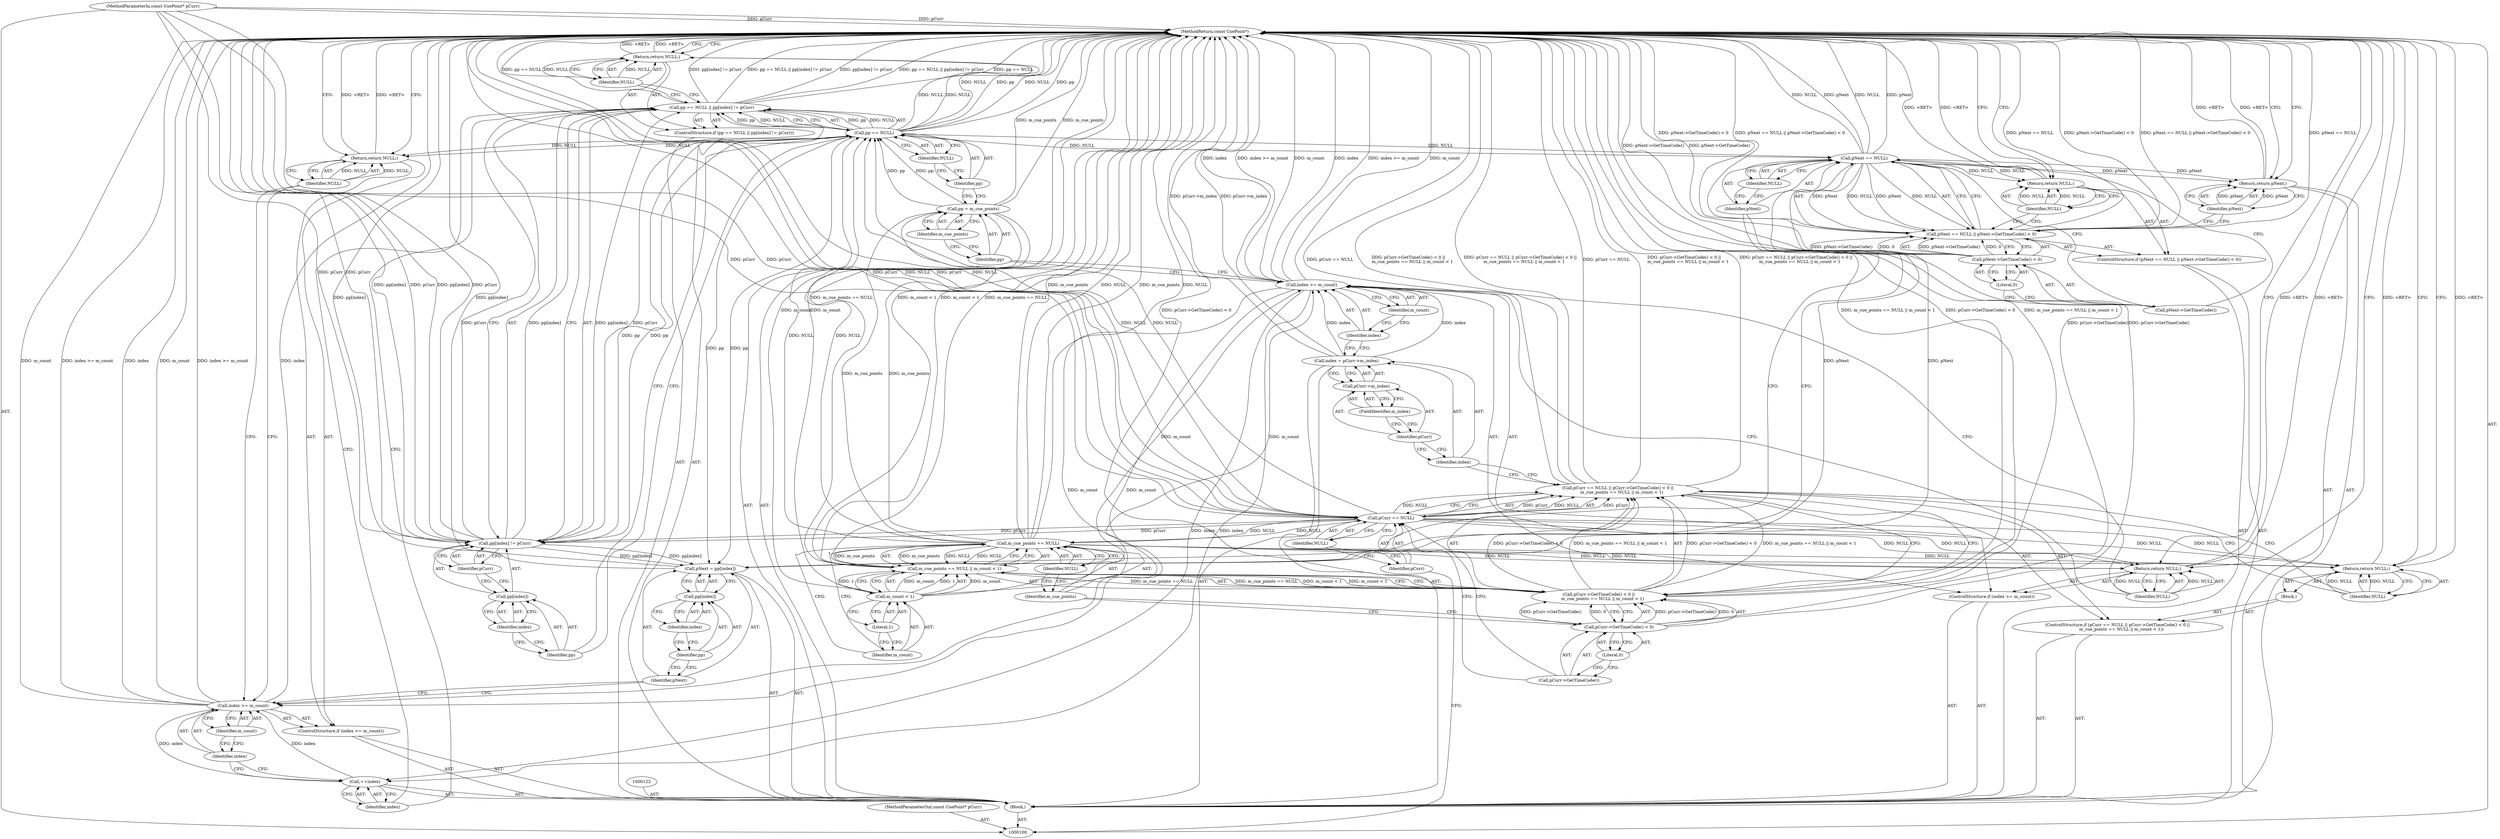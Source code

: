 digraph "0_Android_cc274e2abe8b2a6698a5c47d8aa4bb45f1f9538d_19" {
"1000174" [label="(MethodReturn,const CuePoint*)"];
"1000101" [label="(MethodParameterIn,const CuePoint* pCurr)"];
"1000232" [label="(MethodParameterOut,const CuePoint* pCurr)"];
"1000102" [label="(Block,)"];
"1000134" [label="(Call,pp = m_cue_points)"];
"1000135" [label="(Identifier,pp)"];
"1000136" [label="(Identifier,m_cue_points)"];
"1000141" [label="(Identifier,NULL)"];
"1000137" [label="(ControlStructure,if (pp == NULL || pp[index] != pCurr))"];
"1000142" [label="(Call,pp[index] != pCurr)"];
"1000143" [label="(Call,pp[index])"];
"1000144" [label="(Identifier,pp)"];
"1000145" [label="(Identifier,index)"];
"1000146" [label="(Identifier,pCurr)"];
"1000138" [label="(Call,pp == NULL || pp[index] != pCurr)"];
"1000139" [label="(Call,pp == NULL)"];
"1000140" [label="(Identifier,pp)"];
"1000148" [label="(Identifier,NULL)"];
"1000147" [label="(Return,return NULL;)"];
"1000149" [label="(Call,++index)"];
"1000150" [label="(Identifier,index)"];
"1000151" [label="(ControlStructure,if (index >= m_count))"];
"1000154" [label="(Identifier,m_count)"];
"1000152" [label="(Call,index >= m_count)"];
"1000153" [label="(Identifier,index)"];
"1000156" [label="(Identifier,NULL)"];
"1000155" [label="(Return,return NULL;)"];
"1000107" [label="(Identifier,NULL)"];
"1000103" [label="(ControlStructure,if (pCurr == NULL || pCurr->GetTimeCode() < 0 ||\n      m_cue_points == NULL || m_count < 1))"];
"1000108" [label="(Call,pCurr->GetTimeCode() < 0 ||\n      m_cue_points == NULL || m_count < 1)"];
"1000109" [label="(Call,pCurr->GetTimeCode() < 0)"];
"1000110" [label="(Call,pCurr->GetTimeCode())"];
"1000111" [label="(Literal,0)"];
"1000104" [label="(Call,pCurr == NULL || pCurr->GetTimeCode() < 0 ||\n      m_cue_points == NULL || m_count < 1)"];
"1000105" [label="(Call,pCurr == NULL)"];
"1000106" [label="(Identifier,pCurr)"];
"1000157" [label="(Call,pNext = pp[index])"];
"1000158" [label="(Identifier,pNext)"];
"1000159" [label="(Call,pp[index])"];
"1000160" [label="(Identifier,pp)"];
"1000161" [label="(Identifier,index)"];
"1000166" [label="(Identifier,NULL)"];
"1000162" [label="(ControlStructure,if (pNext == NULL || pNext->GetTimeCode() < 0))"];
"1000167" [label="(Call,pNext->GetTimeCode() < 0)"];
"1000168" [label="(Call,pNext->GetTimeCode())"];
"1000169" [label="(Literal,0)"];
"1000163" [label="(Call,pNext == NULL || pNext->GetTimeCode() < 0)"];
"1000164" [label="(Call,pNext == NULL)"];
"1000165" [label="(Identifier,pNext)"];
"1000171" [label="(Identifier,NULL)"];
"1000170" [label="(Return,return NULL;)"];
"1000173" [label="(Identifier,pNext)"];
"1000172" [label="(Return,return pNext;)"];
"1000115" [label="(Identifier,NULL)"];
"1000116" [label="(Call,m_count < 1)"];
"1000117" [label="(Identifier,m_count)"];
"1000118" [label="(Literal,1)"];
"1000119" [label="(Block,)"];
"1000112" [label="(Call,m_cue_points == NULL || m_count < 1)"];
"1000113" [label="(Call,m_cue_points == NULL)"];
"1000114" [label="(Identifier,m_cue_points)"];
"1000121" [label="(Identifier,NULL)"];
"1000120" [label="(Return,return NULL;)"];
"1000125" [label="(Call,pCurr->m_index)"];
"1000126" [label="(Identifier,pCurr)"];
"1000127" [label="(FieldIdentifier,m_index)"];
"1000123" [label="(Call,index = pCurr->m_index)"];
"1000124" [label="(Identifier,index)"];
"1000131" [label="(Identifier,m_count)"];
"1000128" [label="(ControlStructure,if (index >= m_count))"];
"1000129" [label="(Call,index >= m_count)"];
"1000130" [label="(Identifier,index)"];
"1000133" [label="(Identifier,NULL)"];
"1000132" [label="(Return,return NULL;)"];
"1000174" -> "1000100"  [label="AST: "];
"1000174" -> "1000120"  [label="CFG: "];
"1000174" -> "1000132"  [label="CFG: "];
"1000174" -> "1000147"  [label="CFG: "];
"1000174" -> "1000155"  [label="CFG: "];
"1000174" -> "1000170"  [label="CFG: "];
"1000174" -> "1000172"  [label="CFG: "];
"1000147" -> "1000174"  [label="DDG: <RET>"];
"1000120" -> "1000174"  [label="DDG: <RET>"];
"1000132" -> "1000174"  [label="DDG: <RET>"];
"1000172" -> "1000174"  [label="DDG: <RET>"];
"1000155" -> "1000174"  [label="DDG: <RET>"];
"1000170" -> "1000174"  [label="DDG: <RET>"];
"1000138" -> "1000174"  [label="DDG: pp[index] != pCurr"];
"1000138" -> "1000174"  [label="DDG: pp == NULL || pp[index] != pCurr"];
"1000138" -> "1000174"  [label="DDG: pp == NULL"];
"1000123" -> "1000174"  [label="DDG: pCurr->m_index"];
"1000104" -> "1000174"  [label="DDG: pCurr->GetTimeCode() < 0 ||\n      m_cue_points == NULL || m_count < 1"];
"1000104" -> "1000174"  [label="DDG: pCurr == NULL || pCurr->GetTimeCode() < 0 ||\n      m_cue_points == NULL || m_count < 1"];
"1000104" -> "1000174"  [label="DDG: pCurr == NULL"];
"1000105" -> "1000174"  [label="DDG: NULL"];
"1000105" -> "1000174"  [label="DDG: pCurr"];
"1000113" -> "1000174"  [label="DDG: m_cue_points"];
"1000113" -> "1000174"  [label="DDG: NULL"];
"1000152" -> "1000174"  [label="DDG: index"];
"1000152" -> "1000174"  [label="DDG: m_count"];
"1000152" -> "1000174"  [label="DDG: index >= m_count"];
"1000108" -> "1000174"  [label="DDG: m_cue_points == NULL || m_count < 1"];
"1000108" -> "1000174"  [label="DDG: pCurr->GetTimeCode() < 0"];
"1000112" -> "1000174"  [label="DDG: m_count < 1"];
"1000112" -> "1000174"  [label="DDG: m_cue_points == NULL"];
"1000157" -> "1000174"  [label="DDG: pp[index]"];
"1000116" -> "1000174"  [label="DDG: m_count"];
"1000167" -> "1000174"  [label="DDG: pNext->GetTimeCode()"];
"1000129" -> "1000174"  [label="DDG: index"];
"1000129" -> "1000174"  [label="DDG: index >= m_count"];
"1000129" -> "1000174"  [label="DDG: m_count"];
"1000163" -> "1000174"  [label="DDG: pNext == NULL"];
"1000163" -> "1000174"  [label="DDG: pNext->GetTimeCode() < 0"];
"1000163" -> "1000174"  [label="DDG: pNext == NULL || pNext->GetTimeCode() < 0"];
"1000139" -> "1000174"  [label="DDG: NULL"];
"1000139" -> "1000174"  [label="DDG: pp"];
"1000164" -> "1000174"  [label="DDG: NULL"];
"1000164" -> "1000174"  [label="DDG: pNext"];
"1000101" -> "1000174"  [label="DDG: pCurr"];
"1000109" -> "1000174"  [label="DDG: pCurr->GetTimeCode()"];
"1000142" -> "1000174"  [label="DDG: pp[index]"];
"1000142" -> "1000174"  [label="DDG: pCurr"];
"1000134" -> "1000174"  [label="DDG: m_cue_points"];
"1000101" -> "1000100"  [label="AST: "];
"1000101" -> "1000174"  [label="DDG: pCurr"];
"1000101" -> "1000105"  [label="DDG: pCurr"];
"1000101" -> "1000142"  [label="DDG: pCurr"];
"1000232" -> "1000100"  [label="AST: "];
"1000102" -> "1000100"  [label="AST: "];
"1000103" -> "1000102"  [label="AST: "];
"1000122" -> "1000102"  [label="AST: "];
"1000123" -> "1000102"  [label="AST: "];
"1000128" -> "1000102"  [label="AST: "];
"1000134" -> "1000102"  [label="AST: "];
"1000137" -> "1000102"  [label="AST: "];
"1000149" -> "1000102"  [label="AST: "];
"1000151" -> "1000102"  [label="AST: "];
"1000157" -> "1000102"  [label="AST: "];
"1000162" -> "1000102"  [label="AST: "];
"1000172" -> "1000102"  [label="AST: "];
"1000134" -> "1000102"  [label="AST: "];
"1000134" -> "1000136"  [label="CFG: "];
"1000135" -> "1000134"  [label="AST: "];
"1000136" -> "1000134"  [label="AST: "];
"1000140" -> "1000134"  [label="CFG: "];
"1000134" -> "1000174"  [label="DDG: m_cue_points"];
"1000113" -> "1000134"  [label="DDG: m_cue_points"];
"1000134" -> "1000139"  [label="DDG: pp"];
"1000135" -> "1000134"  [label="AST: "];
"1000135" -> "1000129"  [label="CFG: "];
"1000136" -> "1000135"  [label="CFG: "];
"1000136" -> "1000134"  [label="AST: "];
"1000136" -> "1000135"  [label="CFG: "];
"1000134" -> "1000136"  [label="CFG: "];
"1000141" -> "1000139"  [label="AST: "];
"1000141" -> "1000140"  [label="CFG: "];
"1000139" -> "1000141"  [label="CFG: "];
"1000137" -> "1000102"  [label="AST: "];
"1000138" -> "1000137"  [label="AST: "];
"1000147" -> "1000137"  [label="AST: "];
"1000142" -> "1000138"  [label="AST: "];
"1000142" -> "1000146"  [label="CFG: "];
"1000143" -> "1000142"  [label="AST: "];
"1000146" -> "1000142"  [label="AST: "];
"1000138" -> "1000142"  [label="CFG: "];
"1000142" -> "1000174"  [label="DDG: pp[index]"];
"1000142" -> "1000174"  [label="DDG: pCurr"];
"1000142" -> "1000138"  [label="DDG: pp[index]"];
"1000142" -> "1000138"  [label="DDG: pCurr"];
"1000139" -> "1000142"  [label="DDG: pp"];
"1000105" -> "1000142"  [label="DDG: pCurr"];
"1000101" -> "1000142"  [label="DDG: pCurr"];
"1000142" -> "1000157"  [label="DDG: pp[index]"];
"1000143" -> "1000142"  [label="AST: "];
"1000143" -> "1000145"  [label="CFG: "];
"1000144" -> "1000143"  [label="AST: "];
"1000145" -> "1000143"  [label="AST: "];
"1000146" -> "1000143"  [label="CFG: "];
"1000144" -> "1000143"  [label="AST: "];
"1000144" -> "1000139"  [label="CFG: "];
"1000145" -> "1000144"  [label="CFG: "];
"1000145" -> "1000143"  [label="AST: "];
"1000145" -> "1000144"  [label="CFG: "];
"1000143" -> "1000145"  [label="CFG: "];
"1000146" -> "1000142"  [label="AST: "];
"1000146" -> "1000143"  [label="CFG: "];
"1000142" -> "1000146"  [label="CFG: "];
"1000138" -> "1000137"  [label="AST: "];
"1000138" -> "1000139"  [label="CFG: "];
"1000138" -> "1000142"  [label="CFG: "];
"1000139" -> "1000138"  [label="AST: "];
"1000142" -> "1000138"  [label="AST: "];
"1000148" -> "1000138"  [label="CFG: "];
"1000150" -> "1000138"  [label="CFG: "];
"1000138" -> "1000174"  [label="DDG: pp[index] != pCurr"];
"1000138" -> "1000174"  [label="DDG: pp == NULL || pp[index] != pCurr"];
"1000138" -> "1000174"  [label="DDG: pp == NULL"];
"1000139" -> "1000138"  [label="DDG: pp"];
"1000139" -> "1000138"  [label="DDG: NULL"];
"1000142" -> "1000138"  [label="DDG: pp[index]"];
"1000142" -> "1000138"  [label="DDG: pCurr"];
"1000139" -> "1000138"  [label="AST: "];
"1000139" -> "1000141"  [label="CFG: "];
"1000140" -> "1000139"  [label="AST: "];
"1000141" -> "1000139"  [label="AST: "];
"1000144" -> "1000139"  [label="CFG: "];
"1000138" -> "1000139"  [label="CFG: "];
"1000139" -> "1000174"  [label="DDG: NULL"];
"1000139" -> "1000174"  [label="DDG: pp"];
"1000139" -> "1000138"  [label="DDG: pp"];
"1000139" -> "1000138"  [label="DDG: NULL"];
"1000134" -> "1000139"  [label="DDG: pp"];
"1000105" -> "1000139"  [label="DDG: NULL"];
"1000113" -> "1000139"  [label="DDG: NULL"];
"1000139" -> "1000142"  [label="DDG: pp"];
"1000139" -> "1000147"  [label="DDG: NULL"];
"1000139" -> "1000155"  [label="DDG: NULL"];
"1000139" -> "1000157"  [label="DDG: pp"];
"1000139" -> "1000164"  [label="DDG: NULL"];
"1000140" -> "1000139"  [label="AST: "];
"1000140" -> "1000134"  [label="CFG: "];
"1000141" -> "1000140"  [label="CFG: "];
"1000148" -> "1000147"  [label="AST: "];
"1000148" -> "1000138"  [label="CFG: "];
"1000147" -> "1000148"  [label="CFG: "];
"1000148" -> "1000147"  [label="DDG: NULL"];
"1000147" -> "1000137"  [label="AST: "];
"1000147" -> "1000148"  [label="CFG: "];
"1000148" -> "1000147"  [label="AST: "];
"1000174" -> "1000147"  [label="CFG: "];
"1000147" -> "1000174"  [label="DDG: <RET>"];
"1000148" -> "1000147"  [label="DDG: NULL"];
"1000139" -> "1000147"  [label="DDG: NULL"];
"1000149" -> "1000102"  [label="AST: "];
"1000149" -> "1000150"  [label="CFG: "];
"1000150" -> "1000149"  [label="AST: "];
"1000153" -> "1000149"  [label="CFG: "];
"1000129" -> "1000149"  [label="DDG: index"];
"1000149" -> "1000152"  [label="DDG: index"];
"1000150" -> "1000149"  [label="AST: "];
"1000150" -> "1000138"  [label="CFG: "];
"1000149" -> "1000150"  [label="CFG: "];
"1000151" -> "1000102"  [label="AST: "];
"1000152" -> "1000151"  [label="AST: "];
"1000155" -> "1000151"  [label="AST: "];
"1000154" -> "1000152"  [label="AST: "];
"1000154" -> "1000153"  [label="CFG: "];
"1000152" -> "1000154"  [label="CFG: "];
"1000152" -> "1000151"  [label="AST: "];
"1000152" -> "1000154"  [label="CFG: "];
"1000153" -> "1000152"  [label="AST: "];
"1000154" -> "1000152"  [label="AST: "];
"1000156" -> "1000152"  [label="CFG: "];
"1000158" -> "1000152"  [label="CFG: "];
"1000152" -> "1000174"  [label="DDG: index"];
"1000152" -> "1000174"  [label="DDG: m_count"];
"1000152" -> "1000174"  [label="DDG: index >= m_count"];
"1000149" -> "1000152"  [label="DDG: index"];
"1000129" -> "1000152"  [label="DDG: m_count"];
"1000153" -> "1000152"  [label="AST: "];
"1000153" -> "1000149"  [label="CFG: "];
"1000154" -> "1000153"  [label="CFG: "];
"1000156" -> "1000155"  [label="AST: "];
"1000156" -> "1000152"  [label="CFG: "];
"1000155" -> "1000156"  [label="CFG: "];
"1000156" -> "1000155"  [label="DDG: NULL"];
"1000155" -> "1000151"  [label="AST: "];
"1000155" -> "1000156"  [label="CFG: "];
"1000156" -> "1000155"  [label="AST: "];
"1000174" -> "1000155"  [label="CFG: "];
"1000155" -> "1000174"  [label="DDG: <RET>"];
"1000156" -> "1000155"  [label="DDG: NULL"];
"1000139" -> "1000155"  [label="DDG: NULL"];
"1000107" -> "1000105"  [label="AST: "];
"1000107" -> "1000106"  [label="CFG: "];
"1000105" -> "1000107"  [label="CFG: "];
"1000103" -> "1000102"  [label="AST: "];
"1000104" -> "1000103"  [label="AST: "];
"1000119" -> "1000103"  [label="AST: "];
"1000108" -> "1000104"  [label="AST: "];
"1000108" -> "1000109"  [label="CFG: "];
"1000108" -> "1000112"  [label="CFG: "];
"1000109" -> "1000108"  [label="AST: "];
"1000112" -> "1000108"  [label="AST: "];
"1000104" -> "1000108"  [label="CFG: "];
"1000108" -> "1000174"  [label="DDG: m_cue_points == NULL || m_count < 1"];
"1000108" -> "1000174"  [label="DDG: pCurr->GetTimeCode() < 0"];
"1000108" -> "1000104"  [label="DDG: pCurr->GetTimeCode() < 0"];
"1000108" -> "1000104"  [label="DDG: m_cue_points == NULL || m_count < 1"];
"1000109" -> "1000108"  [label="DDG: pCurr->GetTimeCode()"];
"1000109" -> "1000108"  [label="DDG: 0"];
"1000112" -> "1000108"  [label="DDG: m_cue_points == NULL"];
"1000112" -> "1000108"  [label="DDG: m_count < 1"];
"1000109" -> "1000108"  [label="AST: "];
"1000109" -> "1000111"  [label="CFG: "];
"1000110" -> "1000109"  [label="AST: "];
"1000111" -> "1000109"  [label="AST: "];
"1000114" -> "1000109"  [label="CFG: "];
"1000108" -> "1000109"  [label="CFG: "];
"1000109" -> "1000174"  [label="DDG: pCurr->GetTimeCode()"];
"1000109" -> "1000108"  [label="DDG: pCurr->GetTimeCode()"];
"1000109" -> "1000108"  [label="DDG: 0"];
"1000110" -> "1000109"  [label="AST: "];
"1000110" -> "1000105"  [label="CFG: "];
"1000111" -> "1000110"  [label="CFG: "];
"1000111" -> "1000109"  [label="AST: "];
"1000111" -> "1000110"  [label="CFG: "];
"1000109" -> "1000111"  [label="CFG: "];
"1000104" -> "1000103"  [label="AST: "];
"1000104" -> "1000105"  [label="CFG: "];
"1000104" -> "1000108"  [label="CFG: "];
"1000105" -> "1000104"  [label="AST: "];
"1000108" -> "1000104"  [label="AST: "];
"1000121" -> "1000104"  [label="CFG: "];
"1000124" -> "1000104"  [label="CFG: "];
"1000104" -> "1000174"  [label="DDG: pCurr->GetTimeCode() < 0 ||\n      m_cue_points == NULL || m_count < 1"];
"1000104" -> "1000174"  [label="DDG: pCurr == NULL || pCurr->GetTimeCode() < 0 ||\n      m_cue_points == NULL || m_count < 1"];
"1000104" -> "1000174"  [label="DDG: pCurr == NULL"];
"1000105" -> "1000104"  [label="DDG: pCurr"];
"1000105" -> "1000104"  [label="DDG: NULL"];
"1000108" -> "1000104"  [label="DDG: pCurr->GetTimeCode() < 0"];
"1000108" -> "1000104"  [label="DDG: m_cue_points == NULL || m_count < 1"];
"1000105" -> "1000104"  [label="AST: "];
"1000105" -> "1000107"  [label="CFG: "];
"1000106" -> "1000105"  [label="AST: "];
"1000107" -> "1000105"  [label="AST: "];
"1000110" -> "1000105"  [label="CFG: "];
"1000104" -> "1000105"  [label="CFG: "];
"1000105" -> "1000174"  [label="DDG: NULL"];
"1000105" -> "1000174"  [label="DDG: pCurr"];
"1000105" -> "1000104"  [label="DDG: pCurr"];
"1000105" -> "1000104"  [label="DDG: NULL"];
"1000101" -> "1000105"  [label="DDG: pCurr"];
"1000105" -> "1000113"  [label="DDG: NULL"];
"1000105" -> "1000120"  [label="DDG: NULL"];
"1000105" -> "1000132"  [label="DDG: NULL"];
"1000105" -> "1000139"  [label="DDG: NULL"];
"1000105" -> "1000142"  [label="DDG: pCurr"];
"1000106" -> "1000105"  [label="AST: "];
"1000106" -> "1000100"  [label="CFG: "];
"1000107" -> "1000106"  [label="CFG: "];
"1000157" -> "1000102"  [label="AST: "];
"1000157" -> "1000159"  [label="CFG: "];
"1000158" -> "1000157"  [label="AST: "];
"1000159" -> "1000157"  [label="AST: "];
"1000165" -> "1000157"  [label="CFG: "];
"1000157" -> "1000174"  [label="DDG: pp[index]"];
"1000139" -> "1000157"  [label="DDG: pp"];
"1000142" -> "1000157"  [label="DDG: pp[index]"];
"1000157" -> "1000164"  [label="DDG: pNext"];
"1000158" -> "1000157"  [label="AST: "];
"1000158" -> "1000152"  [label="CFG: "];
"1000160" -> "1000158"  [label="CFG: "];
"1000159" -> "1000157"  [label="AST: "];
"1000159" -> "1000161"  [label="CFG: "];
"1000160" -> "1000159"  [label="AST: "];
"1000161" -> "1000159"  [label="AST: "];
"1000157" -> "1000159"  [label="CFG: "];
"1000160" -> "1000159"  [label="AST: "];
"1000160" -> "1000158"  [label="CFG: "];
"1000161" -> "1000160"  [label="CFG: "];
"1000161" -> "1000159"  [label="AST: "];
"1000161" -> "1000160"  [label="CFG: "];
"1000159" -> "1000161"  [label="CFG: "];
"1000166" -> "1000164"  [label="AST: "];
"1000166" -> "1000165"  [label="CFG: "];
"1000164" -> "1000166"  [label="CFG: "];
"1000162" -> "1000102"  [label="AST: "];
"1000163" -> "1000162"  [label="AST: "];
"1000170" -> "1000162"  [label="AST: "];
"1000167" -> "1000163"  [label="AST: "];
"1000167" -> "1000169"  [label="CFG: "];
"1000168" -> "1000167"  [label="AST: "];
"1000169" -> "1000167"  [label="AST: "];
"1000163" -> "1000167"  [label="CFG: "];
"1000167" -> "1000174"  [label="DDG: pNext->GetTimeCode()"];
"1000167" -> "1000163"  [label="DDG: pNext->GetTimeCode()"];
"1000167" -> "1000163"  [label="DDG: 0"];
"1000168" -> "1000167"  [label="AST: "];
"1000168" -> "1000164"  [label="CFG: "];
"1000169" -> "1000168"  [label="CFG: "];
"1000169" -> "1000167"  [label="AST: "];
"1000169" -> "1000168"  [label="CFG: "];
"1000167" -> "1000169"  [label="CFG: "];
"1000163" -> "1000162"  [label="AST: "];
"1000163" -> "1000164"  [label="CFG: "];
"1000163" -> "1000167"  [label="CFG: "];
"1000164" -> "1000163"  [label="AST: "];
"1000167" -> "1000163"  [label="AST: "];
"1000171" -> "1000163"  [label="CFG: "];
"1000173" -> "1000163"  [label="CFG: "];
"1000163" -> "1000174"  [label="DDG: pNext == NULL"];
"1000163" -> "1000174"  [label="DDG: pNext->GetTimeCode() < 0"];
"1000163" -> "1000174"  [label="DDG: pNext == NULL || pNext->GetTimeCode() < 0"];
"1000164" -> "1000163"  [label="DDG: pNext"];
"1000164" -> "1000163"  [label="DDG: NULL"];
"1000167" -> "1000163"  [label="DDG: pNext->GetTimeCode()"];
"1000167" -> "1000163"  [label="DDG: 0"];
"1000164" -> "1000163"  [label="AST: "];
"1000164" -> "1000166"  [label="CFG: "];
"1000165" -> "1000164"  [label="AST: "];
"1000166" -> "1000164"  [label="AST: "];
"1000168" -> "1000164"  [label="CFG: "];
"1000163" -> "1000164"  [label="CFG: "];
"1000164" -> "1000174"  [label="DDG: NULL"];
"1000164" -> "1000174"  [label="DDG: pNext"];
"1000164" -> "1000163"  [label="DDG: pNext"];
"1000164" -> "1000163"  [label="DDG: NULL"];
"1000157" -> "1000164"  [label="DDG: pNext"];
"1000139" -> "1000164"  [label="DDG: NULL"];
"1000164" -> "1000170"  [label="DDG: NULL"];
"1000164" -> "1000172"  [label="DDG: pNext"];
"1000165" -> "1000164"  [label="AST: "];
"1000165" -> "1000157"  [label="CFG: "];
"1000166" -> "1000165"  [label="CFG: "];
"1000171" -> "1000170"  [label="AST: "];
"1000171" -> "1000163"  [label="CFG: "];
"1000170" -> "1000171"  [label="CFG: "];
"1000171" -> "1000170"  [label="DDG: NULL"];
"1000170" -> "1000162"  [label="AST: "];
"1000170" -> "1000171"  [label="CFG: "];
"1000171" -> "1000170"  [label="AST: "];
"1000174" -> "1000170"  [label="CFG: "];
"1000170" -> "1000174"  [label="DDG: <RET>"];
"1000171" -> "1000170"  [label="DDG: NULL"];
"1000164" -> "1000170"  [label="DDG: NULL"];
"1000173" -> "1000172"  [label="AST: "];
"1000173" -> "1000163"  [label="CFG: "];
"1000172" -> "1000173"  [label="CFG: "];
"1000173" -> "1000172"  [label="DDG: pNext"];
"1000172" -> "1000102"  [label="AST: "];
"1000172" -> "1000173"  [label="CFG: "];
"1000173" -> "1000172"  [label="AST: "];
"1000174" -> "1000172"  [label="CFG: "];
"1000172" -> "1000174"  [label="DDG: <RET>"];
"1000173" -> "1000172"  [label="DDG: pNext"];
"1000164" -> "1000172"  [label="DDG: pNext"];
"1000115" -> "1000113"  [label="AST: "];
"1000115" -> "1000114"  [label="CFG: "];
"1000113" -> "1000115"  [label="CFG: "];
"1000116" -> "1000112"  [label="AST: "];
"1000116" -> "1000118"  [label="CFG: "];
"1000117" -> "1000116"  [label="AST: "];
"1000118" -> "1000116"  [label="AST: "];
"1000112" -> "1000116"  [label="CFG: "];
"1000116" -> "1000174"  [label="DDG: m_count"];
"1000116" -> "1000112"  [label="DDG: m_count"];
"1000116" -> "1000112"  [label="DDG: 1"];
"1000116" -> "1000129"  [label="DDG: m_count"];
"1000117" -> "1000116"  [label="AST: "];
"1000117" -> "1000113"  [label="CFG: "];
"1000118" -> "1000117"  [label="CFG: "];
"1000118" -> "1000116"  [label="AST: "];
"1000118" -> "1000117"  [label="CFG: "];
"1000116" -> "1000118"  [label="CFG: "];
"1000119" -> "1000103"  [label="AST: "];
"1000120" -> "1000119"  [label="AST: "];
"1000112" -> "1000108"  [label="AST: "];
"1000112" -> "1000113"  [label="CFG: "];
"1000112" -> "1000116"  [label="CFG: "];
"1000113" -> "1000112"  [label="AST: "];
"1000116" -> "1000112"  [label="AST: "];
"1000108" -> "1000112"  [label="CFG: "];
"1000112" -> "1000174"  [label="DDG: m_count < 1"];
"1000112" -> "1000174"  [label="DDG: m_cue_points == NULL"];
"1000112" -> "1000108"  [label="DDG: m_cue_points == NULL"];
"1000112" -> "1000108"  [label="DDG: m_count < 1"];
"1000113" -> "1000112"  [label="DDG: m_cue_points"];
"1000113" -> "1000112"  [label="DDG: NULL"];
"1000116" -> "1000112"  [label="DDG: m_count"];
"1000116" -> "1000112"  [label="DDG: 1"];
"1000113" -> "1000112"  [label="AST: "];
"1000113" -> "1000115"  [label="CFG: "];
"1000114" -> "1000113"  [label="AST: "];
"1000115" -> "1000113"  [label="AST: "];
"1000117" -> "1000113"  [label="CFG: "];
"1000112" -> "1000113"  [label="CFG: "];
"1000113" -> "1000174"  [label="DDG: m_cue_points"];
"1000113" -> "1000174"  [label="DDG: NULL"];
"1000113" -> "1000112"  [label="DDG: m_cue_points"];
"1000113" -> "1000112"  [label="DDG: NULL"];
"1000105" -> "1000113"  [label="DDG: NULL"];
"1000113" -> "1000120"  [label="DDG: NULL"];
"1000113" -> "1000132"  [label="DDG: NULL"];
"1000113" -> "1000134"  [label="DDG: m_cue_points"];
"1000113" -> "1000139"  [label="DDG: NULL"];
"1000114" -> "1000113"  [label="AST: "];
"1000114" -> "1000109"  [label="CFG: "];
"1000115" -> "1000114"  [label="CFG: "];
"1000121" -> "1000120"  [label="AST: "];
"1000121" -> "1000104"  [label="CFG: "];
"1000120" -> "1000121"  [label="CFG: "];
"1000121" -> "1000120"  [label="DDG: NULL"];
"1000120" -> "1000119"  [label="AST: "];
"1000120" -> "1000121"  [label="CFG: "];
"1000121" -> "1000120"  [label="AST: "];
"1000174" -> "1000120"  [label="CFG: "];
"1000120" -> "1000174"  [label="DDG: <RET>"];
"1000121" -> "1000120"  [label="DDG: NULL"];
"1000105" -> "1000120"  [label="DDG: NULL"];
"1000113" -> "1000120"  [label="DDG: NULL"];
"1000125" -> "1000123"  [label="AST: "];
"1000125" -> "1000127"  [label="CFG: "];
"1000126" -> "1000125"  [label="AST: "];
"1000127" -> "1000125"  [label="AST: "];
"1000123" -> "1000125"  [label="CFG: "];
"1000126" -> "1000125"  [label="AST: "];
"1000126" -> "1000124"  [label="CFG: "];
"1000127" -> "1000126"  [label="CFG: "];
"1000127" -> "1000125"  [label="AST: "];
"1000127" -> "1000126"  [label="CFG: "];
"1000125" -> "1000127"  [label="CFG: "];
"1000123" -> "1000102"  [label="AST: "];
"1000123" -> "1000125"  [label="CFG: "];
"1000124" -> "1000123"  [label="AST: "];
"1000125" -> "1000123"  [label="AST: "];
"1000130" -> "1000123"  [label="CFG: "];
"1000123" -> "1000174"  [label="DDG: pCurr->m_index"];
"1000123" -> "1000129"  [label="DDG: index"];
"1000124" -> "1000123"  [label="AST: "];
"1000124" -> "1000104"  [label="CFG: "];
"1000126" -> "1000124"  [label="CFG: "];
"1000131" -> "1000129"  [label="AST: "];
"1000131" -> "1000130"  [label="CFG: "];
"1000129" -> "1000131"  [label="CFG: "];
"1000128" -> "1000102"  [label="AST: "];
"1000129" -> "1000128"  [label="AST: "];
"1000132" -> "1000128"  [label="AST: "];
"1000129" -> "1000128"  [label="AST: "];
"1000129" -> "1000131"  [label="CFG: "];
"1000130" -> "1000129"  [label="AST: "];
"1000131" -> "1000129"  [label="AST: "];
"1000133" -> "1000129"  [label="CFG: "];
"1000135" -> "1000129"  [label="CFG: "];
"1000129" -> "1000174"  [label="DDG: index"];
"1000129" -> "1000174"  [label="DDG: index >= m_count"];
"1000129" -> "1000174"  [label="DDG: m_count"];
"1000123" -> "1000129"  [label="DDG: index"];
"1000116" -> "1000129"  [label="DDG: m_count"];
"1000129" -> "1000149"  [label="DDG: index"];
"1000129" -> "1000152"  [label="DDG: m_count"];
"1000130" -> "1000129"  [label="AST: "];
"1000130" -> "1000123"  [label="CFG: "];
"1000131" -> "1000130"  [label="CFG: "];
"1000133" -> "1000132"  [label="AST: "];
"1000133" -> "1000129"  [label="CFG: "];
"1000132" -> "1000133"  [label="CFG: "];
"1000133" -> "1000132"  [label="DDG: NULL"];
"1000132" -> "1000128"  [label="AST: "];
"1000132" -> "1000133"  [label="CFG: "];
"1000133" -> "1000132"  [label="AST: "];
"1000174" -> "1000132"  [label="CFG: "];
"1000132" -> "1000174"  [label="DDG: <RET>"];
"1000133" -> "1000132"  [label="DDG: NULL"];
"1000105" -> "1000132"  [label="DDG: NULL"];
"1000113" -> "1000132"  [label="DDG: NULL"];
}
